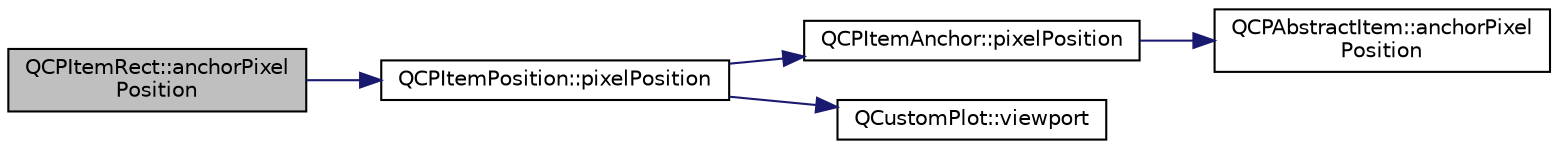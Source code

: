 digraph "QCPItemRect::anchorPixelPosition"
{
 // LATEX_PDF_SIZE
  edge [fontname="Helvetica",fontsize="10",labelfontname="Helvetica",labelfontsize="10"];
  node [fontname="Helvetica",fontsize="10",shape=record];
  rankdir="LR";
  Node1 [label="QCPItemRect::anchorPixel\lPosition",height=0.2,width=0.4,color="black", fillcolor="grey75", style="filled", fontcolor="black",tooltip=" "];
  Node1 -> Node2 [color="midnightblue",fontsize="10",style="solid",fontname="Helvetica"];
  Node2 [label="QCPItemPosition::pixelPosition",height=0.2,width=0.4,color="black", fillcolor="white", style="filled",URL="$classQCPItemPosition.html#a8be9a4787635433edecc75164beb748d",tooltip=" "];
  Node2 -> Node3 [color="midnightblue",fontsize="10",style="solid",fontname="Helvetica"];
  Node3 [label="QCPItemAnchor::pixelPosition",height=0.2,width=0.4,color="black", fillcolor="white", style="filled",URL="$classQCPItemAnchor.html#a06dcfb7220d26eee93eef56ae66582cb",tooltip=" "];
  Node3 -> Node4 [color="midnightblue",fontsize="10",style="solid",fontname="Helvetica"];
  Node4 [label="QCPAbstractItem::anchorPixel\lPosition",height=0.2,width=0.4,color="black", fillcolor="white", style="filled",URL="$classQCPAbstractItem.html#ada5bad4e1196c4fc0d0d12328e24b8f2",tooltip=" "];
  Node2 -> Node5 [color="midnightblue",fontsize="10",style="solid",fontname="Helvetica"];
  Node5 [label="QCustomPlot::viewport",height=0.2,width=0.4,color="black", fillcolor="white", style="filled",URL="$classQCustomPlot.html#a19842409b18f556b256d05e97fffc670",tooltip=" "];
}
